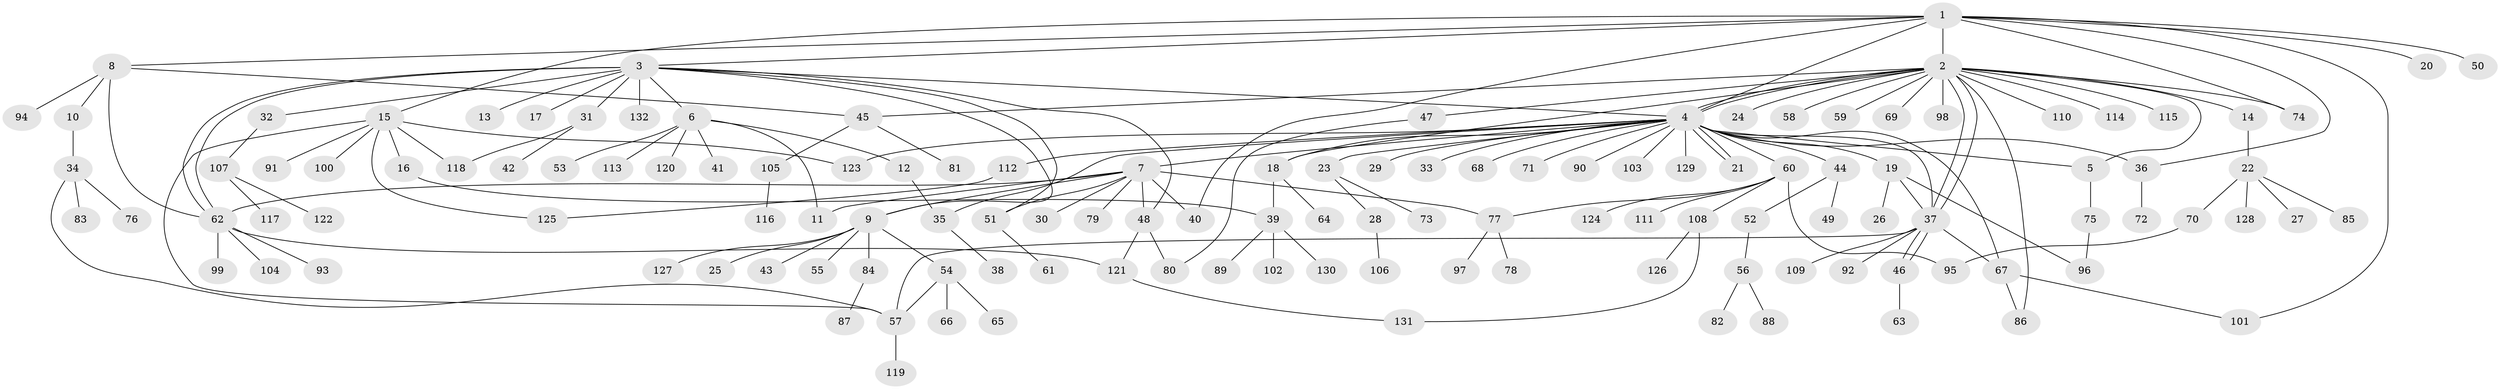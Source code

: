 // Generated by graph-tools (version 1.1) at 2025/11/02/27/25 16:11:11]
// undirected, 132 vertices, 169 edges
graph export_dot {
graph [start="1"]
  node [color=gray90,style=filled];
  1;
  2;
  3;
  4;
  5;
  6;
  7;
  8;
  9;
  10;
  11;
  12;
  13;
  14;
  15;
  16;
  17;
  18;
  19;
  20;
  21;
  22;
  23;
  24;
  25;
  26;
  27;
  28;
  29;
  30;
  31;
  32;
  33;
  34;
  35;
  36;
  37;
  38;
  39;
  40;
  41;
  42;
  43;
  44;
  45;
  46;
  47;
  48;
  49;
  50;
  51;
  52;
  53;
  54;
  55;
  56;
  57;
  58;
  59;
  60;
  61;
  62;
  63;
  64;
  65;
  66;
  67;
  68;
  69;
  70;
  71;
  72;
  73;
  74;
  75;
  76;
  77;
  78;
  79;
  80;
  81;
  82;
  83;
  84;
  85;
  86;
  87;
  88;
  89;
  90;
  91;
  92;
  93;
  94;
  95;
  96;
  97;
  98;
  99;
  100;
  101;
  102;
  103;
  104;
  105;
  106;
  107;
  108;
  109;
  110;
  111;
  112;
  113;
  114;
  115;
  116;
  117;
  118;
  119;
  120;
  121;
  122;
  123;
  124;
  125;
  126;
  127;
  128;
  129;
  130;
  131;
  132;
  1 -- 2;
  1 -- 3;
  1 -- 4;
  1 -- 8;
  1 -- 15;
  1 -- 20;
  1 -- 36;
  1 -- 40;
  1 -- 50;
  1 -- 74;
  1 -- 101;
  2 -- 4;
  2 -- 4;
  2 -- 5;
  2 -- 14;
  2 -- 18;
  2 -- 24;
  2 -- 37;
  2 -- 37;
  2 -- 45;
  2 -- 47;
  2 -- 58;
  2 -- 59;
  2 -- 69;
  2 -- 74;
  2 -- 86;
  2 -- 98;
  2 -- 110;
  2 -- 114;
  2 -- 115;
  3 -- 4;
  3 -- 6;
  3 -- 9;
  3 -- 13;
  3 -- 17;
  3 -- 31;
  3 -- 32;
  3 -- 48;
  3 -- 51;
  3 -- 62;
  3 -- 62;
  3 -- 132;
  4 -- 5;
  4 -- 7;
  4 -- 18;
  4 -- 19;
  4 -- 21;
  4 -- 21;
  4 -- 23;
  4 -- 29;
  4 -- 33;
  4 -- 35;
  4 -- 36;
  4 -- 37;
  4 -- 44;
  4 -- 60;
  4 -- 67;
  4 -- 68;
  4 -- 71;
  4 -- 90;
  4 -- 103;
  4 -- 112;
  4 -- 123;
  4 -- 129;
  5 -- 75;
  6 -- 11;
  6 -- 12;
  6 -- 41;
  6 -- 53;
  6 -- 113;
  6 -- 120;
  7 -- 9;
  7 -- 11;
  7 -- 30;
  7 -- 40;
  7 -- 48;
  7 -- 51;
  7 -- 62;
  7 -- 77;
  7 -- 79;
  8 -- 10;
  8 -- 45;
  8 -- 62;
  8 -- 94;
  9 -- 25;
  9 -- 43;
  9 -- 54;
  9 -- 55;
  9 -- 84;
  9 -- 127;
  10 -- 34;
  12 -- 35;
  14 -- 22;
  15 -- 16;
  15 -- 57;
  15 -- 91;
  15 -- 100;
  15 -- 118;
  15 -- 123;
  15 -- 125;
  16 -- 39;
  18 -- 39;
  18 -- 64;
  19 -- 26;
  19 -- 37;
  19 -- 96;
  22 -- 27;
  22 -- 70;
  22 -- 85;
  22 -- 128;
  23 -- 28;
  23 -- 73;
  28 -- 106;
  31 -- 42;
  31 -- 118;
  32 -- 107;
  34 -- 57;
  34 -- 76;
  34 -- 83;
  35 -- 38;
  36 -- 72;
  37 -- 46;
  37 -- 46;
  37 -- 57;
  37 -- 67;
  37 -- 92;
  37 -- 109;
  39 -- 89;
  39 -- 102;
  39 -- 130;
  44 -- 49;
  44 -- 52;
  45 -- 81;
  45 -- 105;
  46 -- 63;
  47 -- 80;
  48 -- 80;
  48 -- 121;
  51 -- 61;
  52 -- 56;
  54 -- 57;
  54 -- 65;
  54 -- 66;
  56 -- 82;
  56 -- 88;
  57 -- 119;
  60 -- 77;
  60 -- 95;
  60 -- 108;
  60 -- 111;
  60 -- 124;
  62 -- 93;
  62 -- 99;
  62 -- 104;
  62 -- 121;
  67 -- 86;
  67 -- 101;
  70 -- 95;
  75 -- 96;
  77 -- 78;
  77 -- 97;
  84 -- 87;
  105 -- 116;
  107 -- 117;
  107 -- 122;
  108 -- 126;
  108 -- 131;
  112 -- 125;
  121 -- 131;
}
